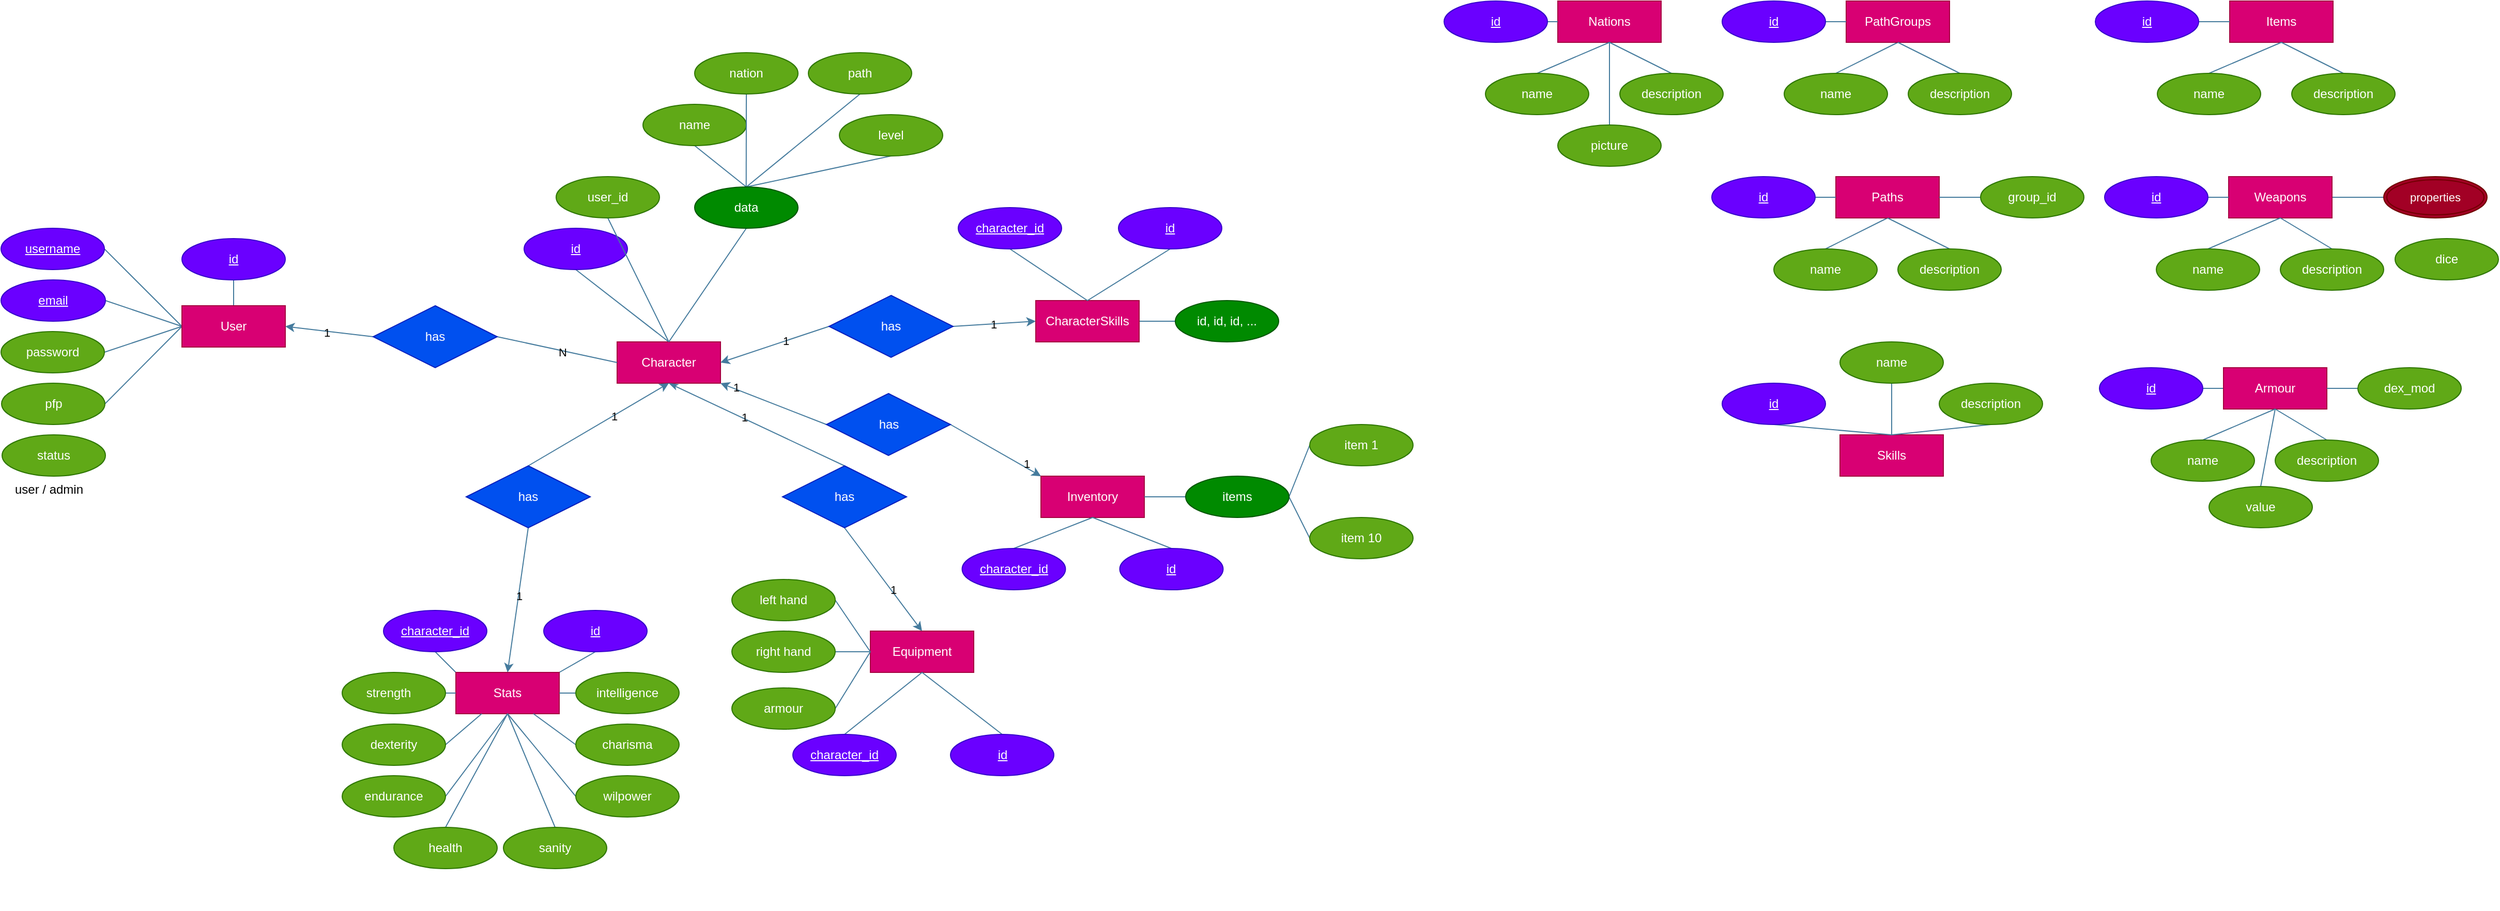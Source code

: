 <mxfile version="24.7.17">
  <diagram name="Page-1" id="e-pD4XbrYedEOlAOlbi6">
    <mxGraphModel dx="869" dy="518" grid="1" gridSize="10" guides="1" tooltips="1" connect="1" arrows="1" fold="1" page="1" pageScale="1" pageWidth="827" pageHeight="1169" math="0" shadow="0">
      <root>
        <mxCell id="0" />
        <mxCell id="1" parent="0" />
        <mxCell id="6tl0_UV2vyWzfa311lcC-17" style="rounded=0;orthogonalLoop=1;jettySize=auto;html=1;exitX=0;exitY=0.5;exitDx=0;exitDy=0;entryX=1;entryY=0.5;entryDx=0;entryDy=0;endArrow=none;endFill=0;labelBackgroundColor=none;strokeColor=#457B9D;fontColor=default;" parent="1" source="6tl0_UV2vyWzfa311lcC-1" target="6tl0_UV2vyWzfa311lcC-2" edge="1">
          <mxGeometry relative="1" as="geometry" />
        </mxCell>
        <mxCell id="6tl0_UV2vyWzfa311lcC-18" style="rounded=0;orthogonalLoop=1;jettySize=auto;html=1;exitX=0;exitY=0.5;exitDx=0;exitDy=0;entryX=1;entryY=0.5;entryDx=0;entryDy=0;endArrow=none;endFill=0;labelBackgroundColor=none;strokeColor=#457B9D;fontColor=default;" parent="1" source="6tl0_UV2vyWzfa311lcC-1" target="6tl0_UV2vyWzfa311lcC-3" edge="1">
          <mxGeometry relative="1" as="geometry" />
        </mxCell>
        <mxCell id="6tl0_UV2vyWzfa311lcC-19" style="rounded=0;orthogonalLoop=1;jettySize=auto;html=1;exitX=0;exitY=0.5;exitDx=0;exitDy=0;entryX=1;entryY=0.5;entryDx=0;entryDy=0;endArrow=none;endFill=0;labelBackgroundColor=none;strokeColor=#457B9D;fontColor=default;" parent="1" source="6tl0_UV2vyWzfa311lcC-1" target="6tl0_UV2vyWzfa311lcC-4" edge="1">
          <mxGeometry relative="1" as="geometry" />
        </mxCell>
        <mxCell id="6tl0_UV2vyWzfa311lcC-20" style="rounded=0;orthogonalLoop=1;jettySize=auto;html=1;exitX=0;exitY=0.5;exitDx=0;exitDy=0;entryX=1;entryY=0.5;entryDx=0;entryDy=0;endArrow=none;endFill=0;labelBackgroundColor=none;strokeColor=#457B9D;fontColor=default;" parent="1" source="6tl0_UV2vyWzfa311lcC-1" target="6tl0_UV2vyWzfa311lcC-8" edge="1">
          <mxGeometry relative="1" as="geometry" />
        </mxCell>
        <mxCell id="6tl0_UV2vyWzfa311lcC-52" style="edgeStyle=orthogonalEdgeStyle;rounded=0;orthogonalLoop=1;jettySize=auto;html=1;exitX=0.5;exitY=0;exitDx=0;exitDy=0;entryX=0.5;entryY=1;entryDx=0;entryDy=0;endArrow=none;endFill=0;labelBackgroundColor=none;strokeColor=#457B9D;fontColor=default;" parent="1" source="6tl0_UV2vyWzfa311lcC-1" target="6tl0_UV2vyWzfa311lcC-50" edge="1">
          <mxGeometry relative="1" as="geometry" />
        </mxCell>
        <mxCell id="6tl0_UV2vyWzfa311lcC-1" value="User" style="whiteSpace=wrap;html=1;align=center;rounded=0;labelBackgroundColor=none;fillColor=#d80073;strokeColor=#A50040;fontColor=#ffffff;" parent="1" vertex="1">
          <mxGeometry x="229" y="295" width="100" height="40" as="geometry" />
        </mxCell>
        <mxCell id="6tl0_UV2vyWzfa311lcC-2" value="username" style="ellipse;whiteSpace=wrap;html=1;align=center;fontStyle=4;rounded=0;labelBackgroundColor=none;fillColor=#6a00ff;strokeColor=#3700CC;fontColor=#ffffff;" parent="1" vertex="1">
          <mxGeometry x="54" y="220" width="100" height="40" as="geometry" />
        </mxCell>
        <mxCell id="6tl0_UV2vyWzfa311lcC-3" value="email" style="ellipse;whiteSpace=wrap;html=1;align=center;fontStyle=4;rounded=0;labelBackgroundColor=none;fillColor=#6a00ff;strokeColor=#3700CC;fontColor=#ffffff;" parent="1" vertex="1">
          <mxGeometry x="54" y="270" width="101" height="40" as="geometry" />
        </mxCell>
        <mxCell id="6tl0_UV2vyWzfa311lcC-4" value="password" style="ellipse;whiteSpace=wrap;html=1;align=center;rounded=0;labelBackgroundColor=none;fillColor=#60a917;strokeColor=#2D7600;fontColor=#ffffff;" parent="1" vertex="1">
          <mxGeometry x="54" y="320" width="100" height="40" as="geometry" />
        </mxCell>
        <mxCell id="6tl0_UV2vyWzfa311lcC-8" value="pfp" style="ellipse;whiteSpace=wrap;html=1;align=center;rounded=0;labelBackgroundColor=none;fillColor=#60a917;strokeColor=#2D7600;fontColor=#ffffff;" parent="1" vertex="1">
          <mxGeometry x="54.5" y="370" width="100" height="40" as="geometry" />
        </mxCell>
        <mxCell id="6tl0_UV2vyWzfa311lcC-14" style="rounded=0;orthogonalLoop=1;jettySize=auto;html=1;exitX=0;exitY=0.5;exitDx=0;exitDy=0;entryX=1;entryY=0.5;entryDx=0;entryDy=0;labelBackgroundColor=none;strokeColor=#457B9D;fontColor=default;" parent="1" source="peprseL-71aU9R8MaZxs-58" target="6tl0_UV2vyWzfa311lcC-1" edge="1">
          <mxGeometry relative="1" as="geometry">
            <mxPoint x="374" y="315" as="sourcePoint" />
          </mxGeometry>
        </mxCell>
        <mxCell id="peprseL-71aU9R8MaZxs-129" value="1" style="edgeLabel;html=1;align=center;verticalAlign=middle;resizable=0;points=[];strokeColor=#457B9D;fontFamily=Helvetica;fontSize=11;fontColor=default;labelBackgroundColor=none;fillColor=#A8DADC;" parent="6tl0_UV2vyWzfa311lcC-14" vertex="1" connectable="0">
          <mxGeometry x="0.057" y="1" relative="1" as="geometry">
            <mxPoint as="offset" />
          </mxGeometry>
        </mxCell>
        <mxCell id="peprseL-71aU9R8MaZxs-2" style="rounded=0;orthogonalLoop=1;jettySize=auto;html=1;exitX=0.5;exitY=0;exitDx=0;exitDy=0;entryX=0.5;entryY=1;entryDx=0;entryDy=0;endArrow=none;endFill=0;labelBackgroundColor=none;strokeColor=#457B9D;fontColor=default;" parent="1" source="6tl0_UV2vyWzfa311lcC-11" target="peprseL-71aU9R8MaZxs-1" edge="1">
          <mxGeometry relative="1" as="geometry" />
        </mxCell>
        <mxCell id="peprseL-71aU9R8MaZxs-12" style="rounded=0;orthogonalLoop=1;jettySize=auto;html=1;entryX=0.5;entryY=0;entryDx=0;entryDy=0;endArrow=classic;endFill=1;exitX=0.5;exitY=1;exitDx=0;exitDy=0;labelBackgroundColor=none;strokeColor=#457B9D;fontColor=default;" parent="1" source="peprseL-71aU9R8MaZxs-59" target="peprseL-71aU9R8MaZxs-11" edge="1">
          <mxGeometry relative="1" as="geometry">
            <mxPoint x="506" y="486" as="sourcePoint" />
          </mxGeometry>
        </mxCell>
        <mxCell id="peprseL-71aU9R8MaZxs-132" value="1" style="edgeLabel;html=1;align=center;verticalAlign=middle;resizable=0;points=[];strokeColor=#457B9D;fontFamily=Helvetica;fontSize=11;fontColor=default;labelBackgroundColor=none;fillColor=#A8DADC;" parent="peprseL-71aU9R8MaZxs-12" vertex="1" connectable="0">
          <mxGeometry x="-0.06" relative="1" as="geometry">
            <mxPoint as="offset" />
          </mxGeometry>
        </mxCell>
        <mxCell id="peprseL-71aU9R8MaZxs-117" style="edgeStyle=none;rounded=0;orthogonalLoop=1;jettySize=auto;html=1;exitX=1;exitY=0.5;exitDx=0;exitDy=0;entryX=0;entryY=0.5;entryDx=0;entryDy=0;strokeColor=#457B9D;align=center;verticalAlign=middle;fontFamily=Helvetica;fontSize=11;fontColor=default;labelBackgroundColor=none;endArrow=classic;endFill=1;" parent="1" source="peprseL-71aU9R8MaZxs-116" target="peprseL-71aU9R8MaZxs-115" edge="1">
          <mxGeometry relative="1" as="geometry" />
        </mxCell>
        <mxCell id="peprseL-71aU9R8MaZxs-135" value="1" style="edgeLabel;html=1;align=center;verticalAlign=middle;resizable=0;points=[];strokeColor=#457B9D;fontFamily=Helvetica;fontSize=11;fontColor=default;labelBackgroundColor=none;fillColor=#A8DADC;" parent="peprseL-71aU9R8MaZxs-117" vertex="1" connectable="0">
          <mxGeometry x="-0.023" relative="1" as="geometry">
            <mxPoint as="offset" />
          </mxGeometry>
        </mxCell>
        <mxCell id="GAKkH_xGqtzqrPNIRhfc-14" style="edgeStyle=none;shape=connector;rounded=0;orthogonalLoop=1;jettySize=auto;html=1;exitX=1;exitY=0.5;exitDx=0;exitDy=0;entryX=0;entryY=0;entryDx=0;entryDy=0;strokeColor=#457B9D;align=center;verticalAlign=middle;fontFamily=Helvetica;fontSize=11;fontColor=default;labelBackgroundColor=none;endArrow=classic;endFill=1;startArrow=none;startFill=0;" edge="1" parent="1" source="GAKkH_xGqtzqrPNIRhfc-15" target="GAKkH_xGqtzqrPNIRhfc-7">
          <mxGeometry relative="1" as="geometry" />
        </mxCell>
        <mxCell id="GAKkH_xGqtzqrPNIRhfc-17" value="1" style="edgeLabel;html=1;align=center;verticalAlign=middle;resizable=0;points=[];fontFamily=Helvetica;fontSize=11;fontColor=default;labelBackgroundColor=none;" vertex="1" connectable="0" parent="GAKkH_xGqtzqrPNIRhfc-14">
          <mxGeometry x="0.638" y="4" relative="1" as="geometry">
            <mxPoint as="offset" />
          </mxGeometry>
        </mxCell>
        <mxCell id="6tl0_UV2vyWzfa311lcC-11" value="Character" style="whiteSpace=wrap;html=1;align=center;rounded=0;labelBackgroundColor=none;fillColor=#d80073;strokeColor=#A50040;fontColor=#ffffff;" parent="1" vertex="1">
          <mxGeometry x="650" y="330" width="100" height="40" as="geometry" />
        </mxCell>
        <mxCell id="6tl0_UV2vyWzfa311lcC-15" value="" style="rounded=0;orthogonalLoop=1;jettySize=auto;html=1;exitX=0;exitY=0.5;exitDx=0;exitDy=0;entryX=1;entryY=0.5;entryDx=0;entryDy=0;endArrow=none;endFill=0;labelBackgroundColor=none;strokeColor=#457B9D;fontColor=default;" parent="1" source="6tl0_UV2vyWzfa311lcC-11" target="peprseL-71aU9R8MaZxs-58" edge="1">
          <mxGeometry relative="1" as="geometry">
            <mxPoint x="634" y="315" as="sourcePoint" />
            <mxPoint x="494" y="315" as="targetPoint" />
          </mxGeometry>
        </mxCell>
        <mxCell id="peprseL-71aU9R8MaZxs-130" value="N" style="edgeLabel;html=1;align=center;verticalAlign=middle;resizable=0;points=[];strokeColor=#457B9D;fontFamily=Helvetica;fontSize=11;fontColor=default;labelBackgroundColor=none;fillColor=#A8DADC;" parent="6tl0_UV2vyWzfa311lcC-15" vertex="1" connectable="0">
          <mxGeometry x="-0.085" y="1" relative="1" as="geometry">
            <mxPoint as="offset" />
          </mxGeometry>
        </mxCell>
        <mxCell id="6tl0_UV2vyWzfa311lcC-50" value="id" style="ellipse;whiteSpace=wrap;html=1;align=center;rounded=0;labelBackgroundColor=none;fillColor=#6a00ff;strokeColor=#3700CC;fontColor=#ffffff;fontStyle=4" parent="1" vertex="1">
          <mxGeometry x="229" y="230" width="100" height="40" as="geometry" />
        </mxCell>
        <mxCell id="peprseL-71aU9R8MaZxs-1" value="id" style="ellipse;whiteSpace=wrap;html=1;align=center;fontStyle=4;rounded=0;labelBackgroundColor=none;fillColor=#6a00ff;strokeColor=#3700CC;fontColor=#ffffff;" parent="1" vertex="1">
          <mxGeometry x="560" y="220" width="100" height="40" as="geometry" />
        </mxCell>
        <mxCell id="peprseL-71aU9R8MaZxs-88" style="edgeStyle=none;rounded=0;orthogonalLoop=1;jettySize=auto;html=1;exitX=0.5;exitY=1;exitDx=0;exitDy=0;entryX=0.5;entryY=0;entryDx=0;entryDy=0;endArrow=none;endFill=0;labelBackgroundColor=none;strokeColor=#457B9D;fontColor=default;" parent="1" source="peprseL-71aU9R8MaZxs-3" target="peprseL-71aU9R8MaZxs-87" edge="1">
          <mxGeometry relative="1" as="geometry" />
        </mxCell>
        <mxCell id="peprseL-71aU9R8MaZxs-3" value="name" style="ellipse;whiteSpace=wrap;html=1;align=center;rounded=0;labelBackgroundColor=none;fillColor=#60a917;strokeColor=#2D7600;fontColor=#ffffff;" parent="1" vertex="1">
          <mxGeometry x="675" y="100" width="100" height="40" as="geometry" />
        </mxCell>
        <mxCell id="peprseL-71aU9R8MaZxs-89" style="edgeStyle=none;rounded=0;orthogonalLoop=1;jettySize=auto;html=1;exitX=0.5;exitY=1;exitDx=0;exitDy=0;endArrow=none;endFill=0;labelBackgroundColor=none;strokeColor=#457B9D;fontColor=default;" parent="1" source="peprseL-71aU9R8MaZxs-4" edge="1">
          <mxGeometry relative="1" as="geometry">
            <mxPoint x="774.857" y="180" as="targetPoint" />
          </mxGeometry>
        </mxCell>
        <mxCell id="peprseL-71aU9R8MaZxs-4" value="nation" style="ellipse;whiteSpace=wrap;html=1;align=center;rounded=0;labelBackgroundColor=none;fillColor=#60a917;strokeColor=#2D7600;fontColor=#ffffff;" parent="1" vertex="1">
          <mxGeometry x="725" y="50" width="100" height="40" as="geometry" />
        </mxCell>
        <mxCell id="peprseL-71aU9R8MaZxs-91" style="edgeStyle=none;rounded=0;orthogonalLoop=1;jettySize=auto;html=1;exitX=0.5;exitY=1;exitDx=0;exitDy=0;entryX=0.5;entryY=0;entryDx=0;entryDy=0;endArrow=none;endFill=0;labelBackgroundColor=none;strokeColor=#457B9D;fontColor=default;" parent="1" source="peprseL-71aU9R8MaZxs-5" target="peprseL-71aU9R8MaZxs-87" edge="1">
          <mxGeometry relative="1" as="geometry" />
        </mxCell>
        <mxCell id="peprseL-71aU9R8MaZxs-5" value="level" style="ellipse;whiteSpace=wrap;html=1;align=center;rounded=0;labelBackgroundColor=none;fillColor=#60a917;strokeColor=#2D7600;fontColor=#ffffff;" parent="1" vertex="1">
          <mxGeometry x="865" y="110" width="100" height="40" as="geometry" />
        </mxCell>
        <mxCell id="peprseL-71aU9R8MaZxs-90" style="edgeStyle=none;rounded=0;orthogonalLoop=1;jettySize=auto;html=1;exitX=0.5;exitY=1;exitDx=0;exitDy=0;entryX=0.5;entryY=0;entryDx=0;entryDy=0;endArrow=none;endFill=0;labelBackgroundColor=none;strokeColor=#457B9D;fontColor=default;" parent="1" source="peprseL-71aU9R8MaZxs-6" target="peprseL-71aU9R8MaZxs-87" edge="1">
          <mxGeometry relative="1" as="geometry" />
        </mxCell>
        <mxCell id="peprseL-71aU9R8MaZxs-6" value="path" style="ellipse;whiteSpace=wrap;html=1;align=center;rounded=0;labelBackgroundColor=none;fillColor=#60a917;strokeColor=#2D7600;fontColor=#ffffff;" parent="1" vertex="1">
          <mxGeometry x="835" y="50" width="100" height="40" as="geometry" />
        </mxCell>
        <mxCell id="peprseL-71aU9R8MaZxs-62" style="rounded=0;orthogonalLoop=1;jettySize=auto;html=1;exitX=1;exitY=0;exitDx=0;exitDy=0;entryX=0.5;entryY=1;entryDx=0;entryDy=0;endArrow=none;endFill=0;labelBackgroundColor=none;strokeColor=#457B9D;fontColor=default;" parent="1" source="peprseL-71aU9R8MaZxs-11" target="peprseL-71aU9R8MaZxs-61" edge="1">
          <mxGeometry relative="1" as="geometry" />
        </mxCell>
        <mxCell id="peprseL-71aU9R8MaZxs-64" style="rounded=0;orthogonalLoop=1;jettySize=auto;html=1;exitX=0;exitY=0;exitDx=0;exitDy=0;entryX=0.5;entryY=1;entryDx=0;entryDy=0;endArrow=none;endFill=0;labelBackgroundColor=none;strokeColor=#457B9D;fontColor=default;" parent="1" source="peprseL-71aU9R8MaZxs-11" target="peprseL-71aU9R8MaZxs-63" edge="1">
          <mxGeometry relative="1" as="geometry" />
        </mxCell>
        <mxCell id="peprseL-71aU9R8MaZxs-11" value="Stats" style="whiteSpace=wrap;html=1;align=center;rounded=0;labelBackgroundColor=none;fillColor=#d80073;strokeColor=#A50040;fontColor=#ffffff;" parent="1" vertex="1">
          <mxGeometry x="494" y="650" width="100" height="40" as="geometry" />
        </mxCell>
        <mxCell id="peprseL-71aU9R8MaZxs-14" value="" style="rounded=0;orthogonalLoop=1;jettySize=auto;html=1;exitX=0.5;exitY=1;exitDx=0;exitDy=0;endArrow=none;endFill=0;startArrow=classic;startFill=1;entryX=0.5;entryY=0;entryDx=0;entryDy=0;labelBackgroundColor=none;strokeColor=#457B9D;fontColor=default;" parent="1" source="6tl0_UV2vyWzfa311lcC-11" target="peprseL-71aU9R8MaZxs-59" edge="1">
          <mxGeometry relative="1" as="geometry">
            <mxPoint x="534" y="335" as="sourcePoint" />
            <mxPoint x="390" y="360" as="targetPoint" />
          </mxGeometry>
        </mxCell>
        <mxCell id="peprseL-71aU9R8MaZxs-131" value="1" style="edgeLabel;html=1;align=center;verticalAlign=middle;resizable=0;points=[];strokeColor=#457B9D;fontFamily=Helvetica;fontSize=11;fontColor=default;labelBackgroundColor=none;fillColor=#A8DADC;" parent="peprseL-71aU9R8MaZxs-14" vertex="1" connectable="0">
          <mxGeometry x="-0.213" relative="1" as="geometry">
            <mxPoint as="offset" />
          </mxGeometry>
        </mxCell>
        <mxCell id="peprseL-71aU9R8MaZxs-17" style="rounded=0;orthogonalLoop=1;jettySize=auto;html=1;exitX=0.5;exitY=1;exitDx=0;exitDy=0;entryX=0.5;entryY=0;entryDx=0;entryDy=0;endArrow=none;endFill=0;labelBackgroundColor=none;strokeColor=#457B9D;fontColor=default;" parent="1" source="peprseL-71aU9R8MaZxs-16" target="6tl0_UV2vyWzfa311lcC-11" edge="1">
          <mxGeometry relative="1" as="geometry" />
        </mxCell>
        <mxCell id="peprseL-71aU9R8MaZxs-16" value="user_id" style="ellipse;whiteSpace=wrap;html=1;align=center;rounded=0;labelBackgroundColor=none;fillColor=#60a917;strokeColor=#2D7600;fontColor=#ffffff;" parent="1" vertex="1">
          <mxGeometry x="591" y="170" width="100" height="40" as="geometry" />
        </mxCell>
        <mxCell id="peprseL-71aU9R8MaZxs-32" style="rounded=0;orthogonalLoop=1;jettySize=auto;html=1;exitX=1;exitY=0.5;exitDx=0;exitDy=0;entryX=0;entryY=0.5;entryDx=0;entryDy=0;endArrow=none;endFill=0;labelBackgroundColor=none;strokeColor=#457B9D;fontColor=default;" parent="1" source="peprseL-71aU9R8MaZxs-20" target="peprseL-71aU9R8MaZxs-11" edge="1">
          <mxGeometry relative="1" as="geometry" />
        </mxCell>
        <mxCell id="peprseL-71aU9R8MaZxs-20" value="strength&lt;span style=&quot;white-space: pre;&quot;&gt;&#x9;&lt;/span&gt;" style="ellipse;whiteSpace=wrap;html=1;align=center;rounded=0;labelBackgroundColor=none;fillColor=#60a917;strokeColor=#2D7600;fontColor=#ffffff;" parent="1" vertex="1">
          <mxGeometry x="384" y="650" width="100" height="40" as="geometry" />
        </mxCell>
        <mxCell id="peprseL-71aU9R8MaZxs-31" style="rounded=0;orthogonalLoop=1;jettySize=auto;html=1;exitX=1;exitY=0.5;exitDx=0;exitDy=0;entryX=0.25;entryY=1;entryDx=0;entryDy=0;endArrow=none;endFill=0;labelBackgroundColor=none;strokeColor=#457B9D;fontColor=default;" parent="1" source="peprseL-71aU9R8MaZxs-21" target="peprseL-71aU9R8MaZxs-11" edge="1">
          <mxGeometry relative="1" as="geometry" />
        </mxCell>
        <mxCell id="peprseL-71aU9R8MaZxs-21" value="dexterity" style="ellipse;whiteSpace=wrap;html=1;align=center;rounded=0;labelBackgroundColor=none;fillColor=#60a917;strokeColor=#2D7600;fontColor=#ffffff;" parent="1" vertex="1">
          <mxGeometry x="384" y="700" width="100" height="40" as="geometry" />
        </mxCell>
        <mxCell id="peprseL-71aU9R8MaZxs-29" style="rounded=0;orthogonalLoop=1;jettySize=auto;html=1;exitX=1;exitY=0.5;exitDx=0;exitDy=0;entryX=0.5;entryY=1;entryDx=0;entryDy=0;endArrow=none;endFill=0;labelBackgroundColor=none;strokeColor=#457B9D;fontColor=default;" parent="1" source="peprseL-71aU9R8MaZxs-22" target="peprseL-71aU9R8MaZxs-11" edge="1">
          <mxGeometry relative="1" as="geometry" />
        </mxCell>
        <mxCell id="peprseL-71aU9R8MaZxs-22" value="endurance" style="ellipse;whiteSpace=wrap;html=1;align=center;rounded=0;labelBackgroundColor=none;fillColor=#60a917;strokeColor=#2D7600;fontColor=#ffffff;" parent="1" vertex="1">
          <mxGeometry x="384" y="750" width="100" height="40" as="geometry" />
        </mxCell>
        <mxCell id="peprseL-71aU9R8MaZxs-33" style="rounded=0;orthogonalLoop=1;jettySize=auto;html=1;exitX=0;exitY=0.5;exitDx=0;exitDy=0;entryX=1;entryY=0.5;entryDx=0;entryDy=0;endArrow=none;endFill=0;labelBackgroundColor=none;strokeColor=#457B9D;fontColor=default;" parent="1" source="peprseL-71aU9R8MaZxs-23" target="peprseL-71aU9R8MaZxs-11" edge="1">
          <mxGeometry relative="1" as="geometry" />
        </mxCell>
        <mxCell id="peprseL-71aU9R8MaZxs-23" value="intelligence" style="ellipse;whiteSpace=wrap;html=1;align=center;rounded=0;labelBackgroundColor=none;fillColor=#60a917;strokeColor=#2D7600;fontColor=#ffffff;" parent="1" vertex="1">
          <mxGeometry x="610" y="650" width="100" height="40" as="geometry" />
        </mxCell>
        <mxCell id="peprseL-71aU9R8MaZxs-30" style="rounded=0;orthogonalLoop=1;jettySize=auto;html=1;exitX=0;exitY=0.5;exitDx=0;exitDy=0;entryX=0.75;entryY=1;entryDx=0;entryDy=0;endArrow=none;endFill=0;labelBackgroundColor=none;strokeColor=#457B9D;fontColor=default;" parent="1" source="peprseL-71aU9R8MaZxs-24" target="peprseL-71aU9R8MaZxs-11" edge="1">
          <mxGeometry relative="1" as="geometry" />
        </mxCell>
        <mxCell id="peprseL-71aU9R8MaZxs-24" value="charisma" style="ellipse;whiteSpace=wrap;html=1;align=center;rounded=0;labelBackgroundColor=none;fillColor=#60a917;strokeColor=#2D7600;fontColor=#ffffff;" parent="1" vertex="1">
          <mxGeometry x="610" y="700" width="100" height="40" as="geometry" />
        </mxCell>
        <mxCell id="peprseL-71aU9R8MaZxs-28" style="rounded=0;orthogonalLoop=1;jettySize=auto;html=1;exitX=0;exitY=0.5;exitDx=0;exitDy=0;entryX=0.5;entryY=1;entryDx=0;entryDy=0;endArrow=none;endFill=0;labelBackgroundColor=none;strokeColor=#457B9D;fontColor=default;" parent="1" source="peprseL-71aU9R8MaZxs-25" target="peprseL-71aU9R8MaZxs-11" edge="1">
          <mxGeometry relative="1" as="geometry" />
        </mxCell>
        <mxCell id="peprseL-71aU9R8MaZxs-25" value="wilpower" style="ellipse;whiteSpace=wrap;html=1;align=center;rounded=0;labelBackgroundColor=none;fillColor=#60a917;strokeColor=#2D7600;fontColor=#ffffff;" parent="1" vertex="1">
          <mxGeometry x="610" y="750" width="100" height="40" as="geometry" />
        </mxCell>
        <mxCell id="peprseL-71aU9R8MaZxs-34" value="+modifier" style="text;html=1;align=center;verticalAlign=middle;resizable=0;points=[];autosize=1;strokeColor=none;fillColor=none;rounded=0;labelBackgroundColor=none;fontColor=#ffffff;" parent="1" vertex="1">
          <mxGeometry x="509" y="850" width="70" height="30" as="geometry" />
        </mxCell>
        <mxCell id="peprseL-71aU9R8MaZxs-52" value="Equipment" style="whiteSpace=wrap;html=1;align=center;rounded=0;labelBackgroundColor=none;fillColor=#d80073;strokeColor=#A50040;fontColor=#ffffff;" parent="1" vertex="1">
          <mxGeometry x="895" y="610" width="100" height="40" as="geometry" />
        </mxCell>
        <mxCell id="peprseL-71aU9R8MaZxs-69" style="rounded=0;orthogonalLoop=1;jettySize=auto;html=1;exitX=1;exitY=0.5;exitDx=0;exitDy=0;entryX=0;entryY=0.5;entryDx=0;entryDy=0;endArrow=none;endFill=0;labelBackgroundColor=none;strokeColor=#457B9D;fontColor=default;" parent="1" source="peprseL-71aU9R8MaZxs-54" target="peprseL-71aU9R8MaZxs-52" edge="1">
          <mxGeometry relative="1" as="geometry" />
        </mxCell>
        <mxCell id="peprseL-71aU9R8MaZxs-54" value="left hand" style="ellipse;whiteSpace=wrap;html=1;align=center;rounded=0;labelBackgroundColor=none;fillColor=#60a917;strokeColor=#2D7600;fontColor=#ffffff;" parent="1" vertex="1">
          <mxGeometry x="761" y="560" width="100" height="40" as="geometry" />
        </mxCell>
        <mxCell id="peprseL-71aU9R8MaZxs-71" style="rounded=0;orthogonalLoop=1;jettySize=auto;html=1;exitX=1;exitY=0.5;exitDx=0;exitDy=0;entryX=0;entryY=0.5;entryDx=0;entryDy=0;endArrow=none;endFill=0;labelBackgroundColor=none;strokeColor=#457B9D;fontColor=default;" parent="1" source="peprseL-71aU9R8MaZxs-55" target="peprseL-71aU9R8MaZxs-52" edge="1">
          <mxGeometry relative="1" as="geometry" />
        </mxCell>
        <mxCell id="peprseL-71aU9R8MaZxs-55" value="right hand" style="ellipse;whiteSpace=wrap;html=1;align=center;rounded=0;labelBackgroundColor=none;fillColor=#60a917;strokeColor=#2D7600;fontColor=#ffffff;" parent="1" vertex="1">
          <mxGeometry x="761" y="610" width="100" height="40" as="geometry" />
        </mxCell>
        <mxCell id="peprseL-71aU9R8MaZxs-72" style="rounded=0;orthogonalLoop=1;jettySize=auto;html=1;exitX=1;exitY=0.5;exitDx=0;exitDy=0;entryX=0;entryY=0.5;entryDx=0;entryDy=0;endArrow=none;endFill=0;labelBackgroundColor=none;strokeColor=#457B9D;fontColor=default;" parent="1" source="peprseL-71aU9R8MaZxs-56" target="peprseL-71aU9R8MaZxs-52" edge="1">
          <mxGeometry relative="1" as="geometry" />
        </mxCell>
        <mxCell id="peprseL-71aU9R8MaZxs-56" value="armour" style="ellipse;whiteSpace=wrap;html=1;align=center;rounded=0;labelBackgroundColor=none;fillColor=#60a917;strokeColor=#2D7600;fontColor=#ffffff;" parent="1" vertex="1">
          <mxGeometry x="761" y="665" width="100" height="40" as="geometry" />
        </mxCell>
        <mxCell id="peprseL-71aU9R8MaZxs-76" style="rounded=0;orthogonalLoop=1;jettySize=auto;html=1;exitX=0.5;exitY=0;exitDx=0;exitDy=0;entryX=0.5;entryY=1;entryDx=0;entryDy=0;endArrow=classicThin;endFill=1;labelBackgroundColor=none;strokeColor=#457B9D;fontColor=default;" parent="1" source="peprseL-71aU9R8MaZxs-57" target="6tl0_UV2vyWzfa311lcC-11" edge="1">
          <mxGeometry relative="1" as="geometry" />
        </mxCell>
        <mxCell id="peprseL-71aU9R8MaZxs-133" value="1" style="edgeLabel;html=1;align=center;verticalAlign=middle;resizable=0;points=[];strokeColor=#457B9D;fontFamily=Helvetica;fontSize=11;fontColor=default;labelBackgroundColor=none;fillColor=#A8DADC;" parent="peprseL-71aU9R8MaZxs-76" vertex="1" connectable="0">
          <mxGeometry x="0.152" y="-1" relative="1" as="geometry">
            <mxPoint as="offset" />
          </mxGeometry>
        </mxCell>
        <mxCell id="peprseL-71aU9R8MaZxs-77" style="rounded=0;orthogonalLoop=1;jettySize=auto;html=1;exitX=0.5;exitY=1;exitDx=0;exitDy=0;entryX=0.5;entryY=0;entryDx=0;entryDy=0;endArrow=classic;endFill=1;labelBackgroundColor=none;strokeColor=#457B9D;fontColor=default;" parent="1" source="peprseL-71aU9R8MaZxs-57" target="peprseL-71aU9R8MaZxs-52" edge="1">
          <mxGeometry relative="1" as="geometry" />
        </mxCell>
        <mxCell id="peprseL-71aU9R8MaZxs-134" value="1" style="edgeLabel;html=1;align=center;verticalAlign=middle;resizable=0;points=[];strokeColor=#457B9D;fontFamily=Helvetica;fontSize=11;fontColor=default;labelBackgroundColor=none;fillColor=#A8DADC;" parent="peprseL-71aU9R8MaZxs-77" vertex="1" connectable="0">
          <mxGeometry x="0.215" y="1" relative="1" as="geometry">
            <mxPoint as="offset" />
          </mxGeometry>
        </mxCell>
        <mxCell id="peprseL-71aU9R8MaZxs-57" value="has" style="shape=rhombus;perimeter=rhombusPerimeter;whiteSpace=wrap;html=1;align=center;rounded=0;labelBackgroundColor=none;fillColor=#0050ef;strokeColor=#001DBC;fontColor=#ffffff;" parent="1" vertex="1">
          <mxGeometry x="810" y="450" width="120" height="60" as="geometry" />
        </mxCell>
        <mxCell id="peprseL-71aU9R8MaZxs-58" value="has" style="shape=rhombus;perimeter=rhombusPerimeter;whiteSpace=wrap;html=1;align=center;rounded=0;labelBackgroundColor=none;fillColor=#0050ef;strokeColor=#001DBC;fontColor=#ffffff;" parent="1" vertex="1">
          <mxGeometry x="414" y="295" width="120" height="60" as="geometry" />
        </mxCell>
        <mxCell id="peprseL-71aU9R8MaZxs-59" value="has" style="shape=rhombus;perimeter=rhombusPerimeter;whiteSpace=wrap;html=1;align=center;rounded=0;labelBackgroundColor=none;fillColor=#0050ef;strokeColor=#001DBC;fontColor=#ffffff;" parent="1" vertex="1">
          <mxGeometry x="504" y="450" width="120" height="60" as="geometry" />
        </mxCell>
        <mxCell id="peprseL-71aU9R8MaZxs-61" value="id" style="ellipse;whiteSpace=wrap;html=1;align=center;fontStyle=4;rounded=0;labelBackgroundColor=none;fillColor=#6a00ff;strokeColor=#3700CC;fontColor=#ffffff;" parent="1" vertex="1">
          <mxGeometry x="579" y="590" width="100" height="40" as="geometry" />
        </mxCell>
        <mxCell id="peprseL-71aU9R8MaZxs-63" value="character_id" style="ellipse;whiteSpace=wrap;html=1;align=center;rounded=0;labelBackgroundColor=none;fillColor=#6a00ff;strokeColor=#3700CC;fontColor=#ffffff;fontStyle=4" parent="1" vertex="1">
          <mxGeometry x="424" y="590" width="100" height="40" as="geometry" />
        </mxCell>
        <mxCell id="peprseL-71aU9R8MaZxs-74" style="rounded=0;orthogonalLoop=1;jettySize=auto;html=1;exitX=0.5;exitY=0;exitDx=0;exitDy=0;entryX=0.5;entryY=1;entryDx=0;entryDy=0;endArrow=none;endFill=0;labelBackgroundColor=none;strokeColor=#457B9D;fontColor=default;" parent="1" source="peprseL-71aU9R8MaZxs-66" target="peprseL-71aU9R8MaZxs-52" edge="1">
          <mxGeometry relative="1" as="geometry">
            <mxPoint x="1035" y="700" as="targetPoint" />
          </mxGeometry>
        </mxCell>
        <mxCell id="peprseL-71aU9R8MaZxs-66" value="id" style="ellipse;whiteSpace=wrap;html=1;align=center;fontStyle=4;rounded=0;labelBackgroundColor=none;fillColor=#6a00ff;strokeColor=#3700CC;fontColor=#ffffff;" parent="1" vertex="1">
          <mxGeometry x="972.5" y="710" width="100" height="40" as="geometry" />
        </mxCell>
        <mxCell id="peprseL-71aU9R8MaZxs-73" style="rounded=0;orthogonalLoop=1;jettySize=auto;html=1;exitX=0.5;exitY=0;exitDx=0;exitDy=0;entryX=0.5;entryY=1;entryDx=0;entryDy=0;endArrow=none;endFill=0;labelBackgroundColor=none;strokeColor=#457B9D;fontColor=default;" parent="1" source="peprseL-71aU9R8MaZxs-67" target="peprseL-71aU9R8MaZxs-52" edge="1">
          <mxGeometry relative="1" as="geometry" />
        </mxCell>
        <mxCell id="peprseL-71aU9R8MaZxs-67" value="character_id" style="ellipse;whiteSpace=wrap;html=1;align=center;rounded=0;labelBackgroundColor=none;fillColor=#6a00ff;strokeColor=#3700CC;fontColor=#ffffff;fontStyle=4" parent="1" vertex="1">
          <mxGeometry x="820" y="710" width="100" height="40" as="geometry" />
        </mxCell>
        <mxCell id="peprseL-71aU9R8MaZxs-113" style="edgeStyle=none;rounded=0;orthogonalLoop=1;jettySize=auto;html=1;exitX=0.5;exitY=1;exitDx=0;exitDy=0;entryX=0.5;entryY=0;entryDx=0;entryDy=0;strokeColor=#457B9D;endArrow=none;endFill=0;labelBackgroundColor=none;fontColor=default;" parent="1" source="peprseL-71aU9R8MaZxs-87" target="6tl0_UV2vyWzfa311lcC-11" edge="1">
          <mxGeometry relative="1" as="geometry" />
        </mxCell>
        <mxCell id="peprseL-71aU9R8MaZxs-87" value="data" style="ellipse;whiteSpace=wrap;html=1;align=center;rounded=0;labelBackgroundColor=none;fillColor=#008a00;strokeColor=#005700;fontColor=#ffffff;" parent="1" vertex="1">
          <mxGeometry x="725" y="180" width="100" height="40" as="geometry" />
        </mxCell>
        <mxCell id="GAKkH_xGqtzqrPNIRhfc-87" style="edgeStyle=none;shape=connector;rounded=0;orthogonalLoop=1;jettySize=auto;html=1;exitX=1;exitY=0.5;exitDx=0;exitDy=0;entryX=0;entryY=0.5;entryDx=0;entryDy=0;strokeColor=#457B9D;align=center;verticalAlign=middle;fontFamily=Helvetica;fontSize=11;fontColor=default;labelBackgroundColor=none;endArrow=none;endFill=0;" edge="1" parent="1" source="peprseL-71aU9R8MaZxs-115" target="GAKkH_xGqtzqrPNIRhfc-101">
          <mxGeometry relative="1" as="geometry">
            <mxPoint x="1181" y="310" as="targetPoint" />
          </mxGeometry>
        </mxCell>
        <mxCell id="peprseL-71aU9R8MaZxs-115" value="CharacterSkills" style="whiteSpace=wrap;html=1;align=center;rounded=0;labelBackgroundColor=none;fillColor=#d80073;strokeColor=#A50040;fontColor=#ffffff;" parent="1" vertex="1">
          <mxGeometry x="1055" y="290" width="100" height="40" as="geometry" />
        </mxCell>
        <mxCell id="peprseL-71aU9R8MaZxs-118" value="" style="edgeStyle=none;rounded=0;orthogonalLoop=1;jettySize=auto;html=1;exitX=1;exitY=0.5;exitDx=0;exitDy=0;entryX=0;entryY=0.5;entryDx=0;entryDy=0;strokeColor=#457B9D;align=center;verticalAlign=middle;fontFamily=Helvetica;fontSize=11;fontColor=default;labelBackgroundColor=none;endArrow=none;endFill=0;startArrow=classic;startFill=1;" parent="1" source="6tl0_UV2vyWzfa311lcC-11" target="peprseL-71aU9R8MaZxs-116" edge="1">
          <mxGeometry relative="1" as="geometry">
            <mxPoint x="690" y="310" as="sourcePoint" />
            <mxPoint x="890" y="310" as="targetPoint" />
          </mxGeometry>
        </mxCell>
        <mxCell id="peprseL-71aU9R8MaZxs-136" value="1" style="edgeLabel;html=1;align=center;verticalAlign=middle;resizable=0;points=[];strokeColor=#457B9D;fontFamily=Helvetica;fontSize=11;fontColor=default;labelBackgroundColor=none;fillColor=#A8DADC;" parent="peprseL-71aU9R8MaZxs-118" vertex="1" connectable="0">
          <mxGeometry x="0.195" relative="1" as="geometry">
            <mxPoint as="offset" />
          </mxGeometry>
        </mxCell>
        <mxCell id="peprseL-71aU9R8MaZxs-116" value="has" style="shape=rhombus;perimeter=rhombusPerimeter;whiteSpace=wrap;html=1;align=center;rounded=0;labelBackgroundColor=none;fillColor=#0050ef;strokeColor=#001DBC;fontColor=#ffffff;" parent="1" vertex="1">
          <mxGeometry x="855" y="285" width="120" height="60" as="geometry" />
        </mxCell>
        <mxCell id="peprseL-71aU9R8MaZxs-125" style="edgeStyle=none;shape=connector;rounded=0;orthogonalLoop=1;jettySize=auto;html=1;exitX=0.5;exitY=1;exitDx=0;exitDy=0;entryX=0.5;entryY=0;entryDx=0;entryDy=0;strokeColor=#457B9D;align=center;verticalAlign=middle;fontFamily=Helvetica;fontSize=11;fontColor=default;labelBackgroundColor=none;endArrow=none;endFill=0;" parent="1" source="peprseL-71aU9R8MaZxs-123" target="peprseL-71aU9R8MaZxs-115" edge="1">
          <mxGeometry relative="1" as="geometry" />
        </mxCell>
        <mxCell id="peprseL-71aU9R8MaZxs-123" value="id" style="ellipse;whiteSpace=wrap;html=1;align=center;fontStyle=4;rounded=0;labelBackgroundColor=none;fillColor=#6a00ff;strokeColor=#3700CC;fontColor=#ffffff;" parent="1" vertex="1">
          <mxGeometry x="1135" y="200" width="100" height="40" as="geometry" />
        </mxCell>
        <mxCell id="peprseL-71aU9R8MaZxs-126" style="edgeStyle=none;shape=connector;rounded=0;orthogonalLoop=1;jettySize=auto;html=1;exitX=0.5;exitY=1;exitDx=0;exitDy=0;entryX=0.5;entryY=0;entryDx=0;entryDy=0;strokeColor=#457B9D;align=center;verticalAlign=middle;fontFamily=Helvetica;fontSize=11;fontColor=default;labelBackgroundColor=none;endArrow=none;endFill=0;" parent="1" source="peprseL-71aU9R8MaZxs-124" target="peprseL-71aU9R8MaZxs-115" edge="1">
          <mxGeometry relative="1" as="geometry" />
        </mxCell>
        <mxCell id="peprseL-71aU9R8MaZxs-124" value="character_id" style="ellipse;whiteSpace=wrap;html=1;align=center;rounded=0;labelBackgroundColor=none;fillColor=#6a00ff;strokeColor=#3700CC;fontColor=#ffffff;fontStyle=4" parent="1" vertex="1">
          <mxGeometry x="980" y="200" width="100" height="40" as="geometry" />
        </mxCell>
        <mxCell id="GAKkH_xGqtzqrPNIRhfc-1" value="status" style="ellipse;whiteSpace=wrap;html=1;align=center;rounded=0;labelBackgroundColor=none;fillColor=#60a917;strokeColor=#2D7600;fontColor=#ffffff;" vertex="1" parent="1">
          <mxGeometry x="55" y="420" width="100" height="40" as="geometry" />
        </mxCell>
        <mxCell id="GAKkH_xGqtzqrPNIRhfc-2" value="user / admin" style="text;html=1;align=center;verticalAlign=middle;resizable=0;points=[];autosize=1;strokeColor=none;fillColor=none;" vertex="1" parent="1">
          <mxGeometry x="55" y="458" width="90" height="30" as="geometry" />
        </mxCell>
        <mxCell id="GAKkH_xGqtzqrPNIRhfc-7" value="Inventory" style="whiteSpace=wrap;html=1;align=center;rounded=0;labelBackgroundColor=none;fillColor=#d80073;strokeColor=#A50040;fontColor=#ffffff;" vertex="1" parent="1">
          <mxGeometry x="1060" y="460" width="100" height="40" as="geometry" />
        </mxCell>
        <mxCell id="GAKkH_xGqtzqrPNIRhfc-11" style="edgeStyle=none;shape=connector;rounded=0;orthogonalLoop=1;jettySize=auto;html=1;exitX=0.5;exitY=0;exitDx=0;exitDy=0;entryX=0.5;entryY=1;entryDx=0;entryDy=0;strokeColor=#457B9D;align=center;verticalAlign=middle;fontFamily=Helvetica;fontSize=11;fontColor=default;labelBackgroundColor=none;endArrow=none;endFill=0;" edge="1" parent="1" source="GAKkH_xGqtzqrPNIRhfc-8" target="GAKkH_xGqtzqrPNIRhfc-7">
          <mxGeometry relative="1" as="geometry" />
        </mxCell>
        <mxCell id="GAKkH_xGqtzqrPNIRhfc-8" value="id" style="ellipse;whiteSpace=wrap;html=1;align=center;fontStyle=4;rounded=0;labelBackgroundColor=none;fillColor=#6a00ff;strokeColor=#3700CC;fontColor=#ffffff;" vertex="1" parent="1">
          <mxGeometry x="1136.25" y="530" width="100" height="40" as="geometry" />
        </mxCell>
        <mxCell id="GAKkH_xGqtzqrPNIRhfc-12" style="edgeStyle=none;shape=connector;rounded=0;orthogonalLoop=1;jettySize=auto;html=1;exitX=0.5;exitY=0;exitDx=0;exitDy=0;entryX=0.5;entryY=1;entryDx=0;entryDy=0;strokeColor=#457B9D;align=center;verticalAlign=middle;fontFamily=Helvetica;fontSize=11;fontColor=default;labelBackgroundColor=none;endArrow=none;endFill=0;" edge="1" parent="1" source="GAKkH_xGqtzqrPNIRhfc-9" target="GAKkH_xGqtzqrPNIRhfc-7">
          <mxGeometry relative="1" as="geometry" />
        </mxCell>
        <mxCell id="GAKkH_xGqtzqrPNIRhfc-9" value="character_id" style="ellipse;whiteSpace=wrap;html=1;align=center;rounded=0;labelBackgroundColor=none;fillColor=#6a00ff;strokeColor=#3700CC;fontColor=#ffffff;fontStyle=4" vertex="1" parent="1">
          <mxGeometry x="983.75" y="530" width="100" height="40" as="geometry" />
        </mxCell>
        <mxCell id="GAKkH_xGqtzqrPNIRhfc-13" style="edgeStyle=none;shape=connector;rounded=0;orthogonalLoop=1;jettySize=auto;html=1;exitX=0;exitY=0.5;exitDx=0;exitDy=0;entryX=1;entryY=0.5;entryDx=0;entryDy=0;strokeColor=#457B9D;align=center;verticalAlign=middle;fontFamily=Helvetica;fontSize=11;fontColor=default;labelBackgroundColor=none;endArrow=none;endFill=0;" edge="1" parent="1" source="GAKkH_xGqtzqrPNIRhfc-21" target="GAKkH_xGqtzqrPNIRhfc-7">
          <mxGeometry relative="1" as="geometry">
            <mxPoint x="1191" y="480" as="sourcePoint" />
          </mxGeometry>
        </mxCell>
        <mxCell id="GAKkH_xGqtzqrPNIRhfc-18" value="" style="edgeStyle=none;shape=connector;rounded=0;orthogonalLoop=1;jettySize=auto;html=1;exitX=1;exitY=1;exitDx=0;exitDy=0;entryX=0;entryY=0.5;entryDx=0;entryDy=0;strokeColor=#457B9D;align=center;verticalAlign=middle;fontFamily=Helvetica;fontSize=11;fontColor=default;labelBackgroundColor=none;endArrow=none;endFill=0;startArrow=classic;startFill=1;" edge="1" parent="1" source="6tl0_UV2vyWzfa311lcC-11" target="GAKkH_xGqtzqrPNIRhfc-15">
          <mxGeometry relative="1" as="geometry">
            <mxPoint x="750" y="370" as="sourcePoint" />
            <mxPoint x="1060" y="460" as="targetPoint" />
          </mxGeometry>
        </mxCell>
        <mxCell id="GAKkH_xGqtzqrPNIRhfc-19" value="1" style="edgeLabel;html=1;align=center;verticalAlign=middle;resizable=0;points=[];fontFamily=Helvetica;fontSize=11;fontColor=default;labelBackgroundColor=none;" vertex="1" connectable="0" parent="GAKkH_xGqtzqrPNIRhfc-18">
          <mxGeometry x="-0.727" y="2" relative="1" as="geometry">
            <mxPoint as="offset" />
          </mxGeometry>
        </mxCell>
        <mxCell id="GAKkH_xGqtzqrPNIRhfc-15" value="has" style="shape=rhombus;perimeter=rhombusPerimeter;whiteSpace=wrap;html=1;align=center;rounded=0;labelBackgroundColor=none;fillColor=#0050ef;strokeColor=#001DBC;fontColor=#ffffff;" vertex="1" parent="1">
          <mxGeometry x="852.5" y="380" width="120" height="60" as="geometry" />
        </mxCell>
        <mxCell id="GAKkH_xGqtzqrPNIRhfc-26" style="edgeStyle=none;shape=connector;rounded=0;orthogonalLoop=1;jettySize=auto;html=1;exitX=1;exitY=0.5;exitDx=0;exitDy=0;entryX=0;entryY=0.5;entryDx=0;entryDy=0;strokeColor=#457B9D;align=center;verticalAlign=middle;fontFamily=Helvetica;fontSize=11;fontColor=default;labelBackgroundColor=none;endArrow=none;endFill=0;" edge="1" parent="1" source="GAKkH_xGqtzqrPNIRhfc-21" target="GAKkH_xGqtzqrPNIRhfc-22">
          <mxGeometry relative="1" as="geometry" />
        </mxCell>
        <mxCell id="GAKkH_xGqtzqrPNIRhfc-27" style="edgeStyle=none;shape=connector;rounded=0;orthogonalLoop=1;jettySize=auto;html=1;exitX=1;exitY=0.5;exitDx=0;exitDy=0;entryX=0;entryY=0.5;entryDx=0;entryDy=0;strokeColor=#457B9D;align=center;verticalAlign=middle;fontFamily=Helvetica;fontSize=11;fontColor=default;labelBackgroundColor=none;endArrow=none;endFill=0;" edge="1" parent="1" source="GAKkH_xGqtzqrPNIRhfc-21" target="GAKkH_xGqtzqrPNIRhfc-25">
          <mxGeometry relative="1" as="geometry" />
        </mxCell>
        <mxCell id="GAKkH_xGqtzqrPNIRhfc-21" value="items" style="ellipse;whiteSpace=wrap;html=1;align=center;rounded=0;labelBackgroundColor=none;fillColor=#008a00;strokeColor=#005700;fontColor=#ffffff;" vertex="1" parent="1">
          <mxGeometry x="1200" y="460" width="100" height="40" as="geometry" />
        </mxCell>
        <mxCell id="GAKkH_xGqtzqrPNIRhfc-22" value="item 1" style="ellipse;whiteSpace=wrap;html=1;align=center;rounded=0;labelBackgroundColor=none;fillColor=#60a917;strokeColor=#2D7600;fontColor=#ffffff;" vertex="1" parent="1">
          <mxGeometry x="1320" y="410" width="100" height="40" as="geometry" />
        </mxCell>
        <mxCell id="GAKkH_xGqtzqrPNIRhfc-25" value="item 10" style="ellipse;whiteSpace=wrap;html=1;align=center;rounded=0;labelBackgroundColor=none;fillColor=#60a917;strokeColor=#2D7600;fontColor=#ffffff;" vertex="1" parent="1">
          <mxGeometry x="1320" y="500" width="100" height="40" as="geometry" />
        </mxCell>
        <mxCell id="GAKkH_xGqtzqrPNIRhfc-100" style="edgeStyle=none;shape=connector;rounded=0;orthogonalLoop=1;jettySize=auto;html=1;exitX=1;exitY=0.5;exitDx=0;exitDy=0;entryX=0;entryY=0.5;entryDx=0;entryDy=0;strokeColor=#457B9D;align=center;verticalAlign=middle;fontFamily=Helvetica;fontSize=11;fontColor=default;labelBackgroundColor=none;endArrow=none;endFill=0;" edge="1" parent="1" source="GAKkH_xGqtzqrPNIRhfc-28" target="GAKkH_xGqtzqrPNIRhfc-99">
          <mxGeometry relative="1" as="geometry" />
        </mxCell>
        <mxCell id="GAKkH_xGqtzqrPNIRhfc-28" value="Weapons" style="whiteSpace=wrap;html=1;align=center;rounded=0;labelBackgroundColor=none;fillColor=#d80073;strokeColor=#A50040;fontColor=#ffffff;" vertex="1" parent="1">
          <mxGeometry x="2209" y="170" width="100" height="40" as="geometry" />
        </mxCell>
        <mxCell id="GAKkH_xGqtzqrPNIRhfc-29" value="Nations" style="whiteSpace=wrap;html=1;align=center;rounded=0;labelBackgroundColor=none;fillColor=#d80073;strokeColor=#A50040;fontColor=#ffffff;" vertex="1" parent="1">
          <mxGeometry x="1560" width="100" height="40" as="geometry" />
        </mxCell>
        <mxCell id="GAKkH_xGqtzqrPNIRhfc-43" style="edgeStyle=none;shape=connector;rounded=0;orthogonalLoop=1;jettySize=auto;html=1;exitX=0.5;exitY=1;exitDx=0;exitDy=0;entryX=0.5;entryY=0;entryDx=0;entryDy=0;strokeColor=#457B9D;align=center;verticalAlign=middle;fontFamily=Helvetica;fontSize=11;fontColor=default;labelBackgroundColor=none;endArrow=none;endFill=0;" edge="1" parent="1" source="GAKkH_xGqtzqrPNIRhfc-30" target="GAKkH_xGqtzqrPNIRhfc-41">
          <mxGeometry relative="1" as="geometry" />
        </mxCell>
        <mxCell id="GAKkH_xGqtzqrPNIRhfc-30" value="Paths" style="whiteSpace=wrap;html=1;align=center;rounded=0;labelBackgroundColor=none;fillColor=#d80073;strokeColor=#A50040;fontColor=#ffffff;" vertex="1" parent="1">
          <mxGeometry x="1829" y="170" width="100" height="40" as="geometry" />
        </mxCell>
        <mxCell id="GAKkH_xGqtzqrPNIRhfc-36" style="edgeStyle=none;shape=connector;rounded=0;orthogonalLoop=1;jettySize=auto;html=1;exitX=1;exitY=0.5;exitDx=0;exitDy=0;entryX=0;entryY=0.5;entryDx=0;entryDy=0;strokeColor=#457B9D;align=center;verticalAlign=middle;fontFamily=Helvetica;fontSize=11;fontColor=default;labelBackgroundColor=none;endArrow=none;endFill=0;" edge="1" parent="1" source="GAKkH_xGqtzqrPNIRhfc-31" target="GAKkH_xGqtzqrPNIRhfc-28">
          <mxGeometry relative="1" as="geometry" />
        </mxCell>
        <mxCell id="GAKkH_xGqtzqrPNIRhfc-31" value="id" style="ellipse;whiteSpace=wrap;html=1;align=center;fontStyle=4;rounded=0;labelBackgroundColor=none;fillColor=#6a00ff;strokeColor=#3700CC;fontColor=#ffffff;" vertex="1" parent="1">
          <mxGeometry x="2089" y="170" width="100" height="40" as="geometry" />
        </mxCell>
        <mxCell id="GAKkH_xGqtzqrPNIRhfc-35" style="edgeStyle=none;shape=connector;rounded=0;orthogonalLoop=1;jettySize=auto;html=1;exitX=1;exitY=0.5;exitDx=0;exitDy=0;entryX=0;entryY=0.5;entryDx=0;entryDy=0;strokeColor=#457B9D;align=center;verticalAlign=middle;fontFamily=Helvetica;fontSize=11;fontColor=default;labelBackgroundColor=none;endArrow=none;endFill=0;" edge="1" parent="1" source="GAKkH_xGqtzqrPNIRhfc-32" target="GAKkH_xGqtzqrPNIRhfc-29">
          <mxGeometry relative="1" as="geometry" />
        </mxCell>
        <mxCell id="GAKkH_xGqtzqrPNIRhfc-32" value="id" style="ellipse;whiteSpace=wrap;html=1;align=center;fontStyle=4;rounded=0;labelBackgroundColor=none;fillColor=#6a00ff;strokeColor=#3700CC;fontColor=#ffffff;" vertex="1" parent="1">
          <mxGeometry x="1450" width="100" height="40" as="geometry" />
        </mxCell>
        <mxCell id="GAKkH_xGqtzqrPNIRhfc-34" style="edgeStyle=none;shape=connector;rounded=0;orthogonalLoop=1;jettySize=auto;html=1;exitX=1;exitY=0.5;exitDx=0;exitDy=0;entryX=0;entryY=0.5;entryDx=0;entryDy=0;strokeColor=#457B9D;align=center;verticalAlign=middle;fontFamily=Helvetica;fontSize=11;fontColor=default;labelBackgroundColor=none;endArrow=none;endFill=0;" edge="1" parent="1" source="GAKkH_xGqtzqrPNIRhfc-33" target="GAKkH_xGqtzqrPNIRhfc-30">
          <mxGeometry relative="1" as="geometry" />
        </mxCell>
        <mxCell id="GAKkH_xGqtzqrPNIRhfc-33" value="id" style="ellipse;whiteSpace=wrap;html=1;align=center;fontStyle=4;rounded=0;labelBackgroundColor=none;fillColor=#6a00ff;strokeColor=#3700CC;fontColor=#ffffff;" vertex="1" parent="1">
          <mxGeometry x="1709" y="170" width="100" height="40" as="geometry" />
        </mxCell>
        <mxCell id="GAKkH_xGqtzqrPNIRhfc-48" style="edgeStyle=none;shape=connector;rounded=0;orthogonalLoop=1;jettySize=auto;html=1;exitX=0.5;exitY=0;exitDx=0;exitDy=0;entryX=0.5;entryY=1;entryDx=0;entryDy=0;strokeColor=#457B9D;align=center;verticalAlign=middle;fontFamily=Helvetica;fontSize=11;fontColor=default;labelBackgroundColor=none;endArrow=none;endFill=0;" edge="1" parent="1" source="GAKkH_xGqtzqrPNIRhfc-37" target="GAKkH_xGqtzqrPNIRhfc-28">
          <mxGeometry relative="1" as="geometry" />
        </mxCell>
        <mxCell id="GAKkH_xGqtzqrPNIRhfc-37" value="name" style="ellipse;whiteSpace=wrap;html=1;align=center;rounded=0;labelBackgroundColor=none;fillColor=#60a917;strokeColor=#2D7600;fontColor=#ffffff;" vertex="1" parent="1">
          <mxGeometry x="2139" y="240" width="100" height="40" as="geometry" />
        </mxCell>
        <mxCell id="GAKkH_xGqtzqrPNIRhfc-47" style="edgeStyle=none;shape=connector;rounded=0;orthogonalLoop=1;jettySize=auto;html=1;exitX=0.5;exitY=0;exitDx=0;exitDy=0;entryX=0.5;entryY=1;entryDx=0;entryDy=0;strokeColor=#457B9D;align=center;verticalAlign=middle;fontFamily=Helvetica;fontSize=11;fontColor=default;labelBackgroundColor=none;endArrow=none;endFill=0;" edge="1" parent="1" source="GAKkH_xGqtzqrPNIRhfc-38" target="GAKkH_xGqtzqrPNIRhfc-28">
          <mxGeometry relative="1" as="geometry" />
        </mxCell>
        <mxCell id="GAKkH_xGqtzqrPNIRhfc-38" value="description" style="ellipse;whiteSpace=wrap;html=1;align=center;rounded=0;labelBackgroundColor=none;fillColor=#60a917;strokeColor=#2D7600;fontColor=#ffffff;" vertex="1" parent="1">
          <mxGeometry x="2259" y="240" width="100" height="40" as="geometry" />
        </mxCell>
        <mxCell id="GAKkH_xGqtzqrPNIRhfc-46" style="edgeStyle=none;shape=connector;rounded=0;orthogonalLoop=1;jettySize=auto;html=1;exitX=0.5;exitY=0;exitDx=0;exitDy=0;entryX=0.5;entryY=1;entryDx=0;entryDy=0;strokeColor=#457B9D;align=center;verticalAlign=middle;fontFamily=Helvetica;fontSize=11;fontColor=default;labelBackgroundColor=none;endArrow=none;endFill=0;" edge="1" parent="1" source="GAKkH_xGqtzqrPNIRhfc-39" target="GAKkH_xGqtzqrPNIRhfc-29">
          <mxGeometry relative="1" as="geometry" />
        </mxCell>
        <mxCell id="GAKkH_xGqtzqrPNIRhfc-39" value="name" style="ellipse;whiteSpace=wrap;html=1;align=center;rounded=0;labelBackgroundColor=none;fillColor=#60a917;strokeColor=#2D7600;fontColor=#ffffff;" vertex="1" parent="1">
          <mxGeometry x="1490" y="70" width="100" height="40" as="geometry" />
        </mxCell>
        <mxCell id="GAKkH_xGqtzqrPNIRhfc-45" style="edgeStyle=none;shape=connector;rounded=0;orthogonalLoop=1;jettySize=auto;html=1;exitX=0.5;exitY=0;exitDx=0;exitDy=0;entryX=0.5;entryY=1;entryDx=0;entryDy=0;strokeColor=#457B9D;align=center;verticalAlign=middle;fontFamily=Helvetica;fontSize=11;fontColor=default;labelBackgroundColor=none;endArrow=none;endFill=0;" edge="1" parent="1" source="GAKkH_xGqtzqrPNIRhfc-40" target="GAKkH_xGqtzqrPNIRhfc-29">
          <mxGeometry relative="1" as="geometry" />
        </mxCell>
        <mxCell id="GAKkH_xGqtzqrPNIRhfc-40" value="description" style="ellipse;whiteSpace=wrap;html=1;align=center;rounded=0;labelBackgroundColor=none;fillColor=#60a917;strokeColor=#2D7600;fontColor=#ffffff;" vertex="1" parent="1">
          <mxGeometry x="1620" y="70" width="100" height="40" as="geometry" />
        </mxCell>
        <mxCell id="GAKkH_xGqtzqrPNIRhfc-41" value="name" style="ellipse;whiteSpace=wrap;html=1;align=center;rounded=0;labelBackgroundColor=none;fillColor=#60a917;strokeColor=#2D7600;fontColor=#ffffff;" vertex="1" parent="1">
          <mxGeometry x="1769" y="240" width="100" height="40" as="geometry" />
        </mxCell>
        <mxCell id="GAKkH_xGqtzqrPNIRhfc-44" style="edgeStyle=none;shape=connector;rounded=0;orthogonalLoop=1;jettySize=auto;html=1;exitX=0.5;exitY=0;exitDx=0;exitDy=0;strokeColor=#457B9D;align=center;verticalAlign=middle;fontFamily=Helvetica;fontSize=11;fontColor=default;labelBackgroundColor=none;endArrow=none;endFill=0;" edge="1" parent="1" source="GAKkH_xGqtzqrPNIRhfc-42">
          <mxGeometry relative="1" as="geometry">
            <mxPoint x="1879" y="210" as="targetPoint" />
          </mxGeometry>
        </mxCell>
        <mxCell id="GAKkH_xGqtzqrPNIRhfc-42" value="description" style="ellipse;whiteSpace=wrap;html=1;align=center;rounded=0;labelBackgroundColor=none;fillColor=#60a917;strokeColor=#2D7600;fontColor=#ffffff;" vertex="1" parent="1">
          <mxGeometry x="1889" y="240" width="100" height="40" as="geometry" />
        </mxCell>
        <mxCell id="GAKkH_xGqtzqrPNIRhfc-50" style="edgeStyle=none;shape=connector;rounded=0;orthogonalLoop=1;jettySize=auto;html=1;exitX=0.5;exitY=0;exitDx=0;exitDy=0;entryX=0.5;entryY=1;entryDx=0;entryDy=0;strokeColor=#457B9D;align=center;verticalAlign=middle;fontFamily=Helvetica;fontSize=11;fontColor=default;labelBackgroundColor=none;endArrow=none;endFill=0;" edge="1" parent="1" source="GAKkH_xGqtzqrPNIRhfc-49" target="GAKkH_xGqtzqrPNIRhfc-29">
          <mxGeometry relative="1" as="geometry" />
        </mxCell>
        <mxCell id="GAKkH_xGqtzqrPNIRhfc-49" value="picture" style="ellipse;whiteSpace=wrap;html=1;align=center;rounded=0;labelBackgroundColor=none;fillColor=#60a917;strokeColor=#2D7600;fontColor=#ffffff;" vertex="1" parent="1">
          <mxGeometry x="1560" y="120" width="100" height="40" as="geometry" />
        </mxCell>
        <mxCell id="GAKkH_xGqtzqrPNIRhfc-51" value="Items" style="whiteSpace=wrap;html=1;align=center;rounded=0;labelBackgroundColor=none;fillColor=#d80073;strokeColor=#A50040;fontColor=#ffffff;" vertex="1" parent="1">
          <mxGeometry x="2210" width="100" height="40" as="geometry" />
        </mxCell>
        <mxCell id="GAKkH_xGqtzqrPNIRhfc-56" style="edgeStyle=none;shape=connector;rounded=0;orthogonalLoop=1;jettySize=auto;html=1;exitX=0.5;exitY=0;exitDx=0;exitDy=0;entryX=0.5;entryY=1;entryDx=0;entryDy=0;strokeColor=#457B9D;align=center;verticalAlign=middle;fontFamily=Helvetica;fontSize=11;fontColor=default;labelBackgroundColor=none;endArrow=none;endFill=0;" edge="1" parent="1" source="GAKkH_xGqtzqrPNIRhfc-52" target="GAKkH_xGqtzqrPNIRhfc-51">
          <mxGeometry relative="1" as="geometry" />
        </mxCell>
        <mxCell id="GAKkH_xGqtzqrPNIRhfc-52" value="name" style="ellipse;whiteSpace=wrap;html=1;align=center;rounded=0;labelBackgroundColor=none;fillColor=#60a917;strokeColor=#2D7600;fontColor=#ffffff;" vertex="1" parent="1">
          <mxGeometry x="2140" y="70" width="100" height="40" as="geometry" />
        </mxCell>
        <mxCell id="GAKkH_xGqtzqrPNIRhfc-55" style="edgeStyle=none;shape=connector;rounded=0;orthogonalLoop=1;jettySize=auto;html=1;exitX=1;exitY=0.5;exitDx=0;exitDy=0;entryX=0;entryY=0.5;entryDx=0;entryDy=0;strokeColor=#457B9D;align=center;verticalAlign=middle;fontFamily=Helvetica;fontSize=11;fontColor=default;labelBackgroundColor=none;endArrow=none;endFill=0;" edge="1" parent="1" source="GAKkH_xGqtzqrPNIRhfc-53" target="GAKkH_xGqtzqrPNIRhfc-51">
          <mxGeometry relative="1" as="geometry" />
        </mxCell>
        <mxCell id="GAKkH_xGqtzqrPNIRhfc-53" value="id" style="ellipse;whiteSpace=wrap;html=1;align=center;fontStyle=4;rounded=0;labelBackgroundColor=none;fillColor=#6a00ff;strokeColor=#3700CC;fontColor=#ffffff;" vertex="1" parent="1">
          <mxGeometry x="2080" width="100" height="40" as="geometry" />
        </mxCell>
        <mxCell id="GAKkH_xGqtzqrPNIRhfc-57" style="edgeStyle=none;shape=connector;rounded=0;orthogonalLoop=1;jettySize=auto;html=1;exitX=0.5;exitY=0;exitDx=0;exitDy=0;entryX=0.5;entryY=1;entryDx=0;entryDy=0;strokeColor=#457B9D;align=center;verticalAlign=middle;fontFamily=Helvetica;fontSize=11;fontColor=default;labelBackgroundColor=none;endArrow=none;endFill=0;" edge="1" parent="1" source="GAKkH_xGqtzqrPNIRhfc-54" target="GAKkH_xGqtzqrPNIRhfc-51">
          <mxGeometry relative="1" as="geometry" />
        </mxCell>
        <mxCell id="GAKkH_xGqtzqrPNIRhfc-54" value="description" style="ellipse;whiteSpace=wrap;html=1;align=center;rounded=0;labelBackgroundColor=none;fillColor=#60a917;strokeColor=#2D7600;fontColor=#ffffff;" vertex="1" parent="1">
          <mxGeometry x="2270" y="70" width="100" height="40" as="geometry" />
        </mxCell>
        <mxCell id="GAKkH_xGqtzqrPNIRhfc-59" style="edgeStyle=none;shape=connector;rounded=0;orthogonalLoop=1;jettySize=auto;html=1;exitX=0.5;exitY=1;exitDx=0;exitDy=0;entryX=0.5;entryY=0;entryDx=0;entryDy=0;strokeColor=#457B9D;align=center;verticalAlign=middle;fontFamily=Helvetica;fontSize=11;fontColor=default;labelBackgroundColor=none;endArrow=none;endFill=0;" edge="1" source="GAKkH_xGqtzqrPNIRhfc-60" target="GAKkH_xGqtzqrPNIRhfc-62" parent="1">
          <mxGeometry relative="1" as="geometry" />
        </mxCell>
        <mxCell id="GAKkH_xGqtzqrPNIRhfc-60" value="PathGroups" style="whiteSpace=wrap;html=1;align=center;rounded=0;labelBackgroundColor=none;fillColor=#d80073;strokeColor=#A50040;fontColor=#ffffff;" vertex="1" parent="1">
          <mxGeometry x="1839" width="100" height="40" as="geometry" />
        </mxCell>
        <mxCell id="GAKkH_xGqtzqrPNIRhfc-61" style="edgeStyle=none;shape=connector;rounded=0;orthogonalLoop=1;jettySize=auto;html=1;exitX=1;exitY=0.5;exitDx=0;exitDy=0;entryX=0;entryY=0.5;entryDx=0;entryDy=0;strokeColor=#457B9D;align=center;verticalAlign=middle;fontFamily=Helvetica;fontSize=11;fontColor=default;labelBackgroundColor=none;endArrow=none;endFill=0;" edge="1" source="GAKkH_xGqtzqrPNIRhfc-65" target="GAKkH_xGqtzqrPNIRhfc-60" parent="1">
          <mxGeometry relative="1" as="geometry" />
        </mxCell>
        <mxCell id="GAKkH_xGqtzqrPNIRhfc-62" value="name" style="ellipse;whiteSpace=wrap;html=1;align=center;rounded=0;labelBackgroundColor=none;fillColor=#60a917;strokeColor=#2D7600;fontColor=#ffffff;" vertex="1" parent="1">
          <mxGeometry x="1779" y="70" width="100" height="40" as="geometry" />
        </mxCell>
        <mxCell id="GAKkH_xGqtzqrPNIRhfc-63" style="edgeStyle=none;shape=connector;rounded=0;orthogonalLoop=1;jettySize=auto;html=1;exitX=0.5;exitY=0;exitDx=0;exitDy=0;strokeColor=#457B9D;align=center;verticalAlign=middle;fontFamily=Helvetica;fontSize=11;fontColor=default;labelBackgroundColor=none;endArrow=none;endFill=0;" edge="1" source="GAKkH_xGqtzqrPNIRhfc-64" parent="1">
          <mxGeometry relative="1" as="geometry">
            <mxPoint x="1889" y="40" as="targetPoint" />
          </mxGeometry>
        </mxCell>
        <mxCell id="GAKkH_xGqtzqrPNIRhfc-64" value="description" style="ellipse;whiteSpace=wrap;html=1;align=center;rounded=0;labelBackgroundColor=none;fillColor=#60a917;strokeColor=#2D7600;fontColor=#ffffff;" vertex="1" parent="1">
          <mxGeometry x="1899" y="70" width="100" height="40" as="geometry" />
        </mxCell>
        <mxCell id="GAKkH_xGqtzqrPNIRhfc-65" value="id" style="ellipse;whiteSpace=wrap;html=1;align=center;fontStyle=4;rounded=0;labelBackgroundColor=none;fillColor=#6a00ff;strokeColor=#3700CC;fontColor=#ffffff;" vertex="1" parent="1">
          <mxGeometry x="1719" width="100" height="40" as="geometry" />
        </mxCell>
        <mxCell id="GAKkH_xGqtzqrPNIRhfc-67" style="edgeStyle=none;shape=connector;rounded=0;orthogonalLoop=1;jettySize=auto;html=1;exitX=0;exitY=0.5;exitDx=0;exitDy=0;entryX=1;entryY=0.5;entryDx=0;entryDy=0;strokeColor=#457B9D;align=center;verticalAlign=middle;fontFamily=Helvetica;fontSize=11;fontColor=default;labelBackgroundColor=none;endArrow=none;endFill=0;" edge="1" parent="1" source="GAKkH_xGqtzqrPNIRhfc-66" target="GAKkH_xGqtzqrPNIRhfc-30">
          <mxGeometry relative="1" as="geometry" />
        </mxCell>
        <mxCell id="GAKkH_xGqtzqrPNIRhfc-66" value="group_id" style="ellipse;whiteSpace=wrap;html=1;align=center;rounded=0;labelBackgroundColor=none;fillColor=#60a917;strokeColor=#2D7600;fontColor=#ffffff;" vertex="1" parent="1">
          <mxGeometry x="1969" y="170" width="100" height="40" as="geometry" />
        </mxCell>
        <mxCell id="GAKkH_xGqtzqrPNIRhfc-75" style="edgeStyle=none;shape=connector;rounded=0;orthogonalLoop=1;jettySize=auto;html=1;exitX=0;exitY=0.5;exitDx=0;exitDy=0;entryX=1;entryY=0.5;entryDx=0;entryDy=0;strokeColor=#457B9D;align=center;verticalAlign=middle;fontFamily=Helvetica;fontSize=11;fontColor=default;labelBackgroundColor=none;endArrow=none;endFill=0;" edge="1" parent="1" source="GAKkH_xGqtzqrPNIRhfc-69" target="GAKkH_xGqtzqrPNIRhfc-72">
          <mxGeometry relative="1" as="geometry" />
        </mxCell>
        <mxCell id="GAKkH_xGqtzqrPNIRhfc-69" value="Armour" style="whiteSpace=wrap;html=1;align=center;rounded=0;labelBackgroundColor=none;fillColor=#d80073;strokeColor=#A50040;fontColor=#ffffff;" vertex="1" parent="1">
          <mxGeometry x="2204" y="355" width="100" height="40" as="geometry" />
        </mxCell>
        <mxCell id="GAKkH_xGqtzqrPNIRhfc-76" style="edgeStyle=none;shape=connector;rounded=0;orthogonalLoop=1;jettySize=auto;html=1;exitX=0.5;exitY=0;exitDx=0;exitDy=0;entryX=0.5;entryY=1;entryDx=0;entryDy=0;strokeColor=#457B9D;align=center;verticalAlign=middle;fontFamily=Helvetica;fontSize=11;fontColor=default;labelBackgroundColor=none;endArrow=none;endFill=0;" edge="1" parent="1" source="GAKkH_xGqtzqrPNIRhfc-70" target="GAKkH_xGqtzqrPNIRhfc-69">
          <mxGeometry relative="1" as="geometry" />
        </mxCell>
        <mxCell id="GAKkH_xGqtzqrPNIRhfc-70" value="name" style="ellipse;whiteSpace=wrap;html=1;align=center;rounded=0;labelBackgroundColor=none;fillColor=#60a917;strokeColor=#2D7600;fontColor=#ffffff;" vertex="1" parent="1">
          <mxGeometry x="2134" y="425" width="100" height="40" as="geometry" />
        </mxCell>
        <mxCell id="GAKkH_xGqtzqrPNIRhfc-77" style="edgeStyle=none;shape=connector;rounded=0;orthogonalLoop=1;jettySize=auto;html=1;exitX=0.5;exitY=0;exitDx=0;exitDy=0;entryX=0.5;entryY=1;entryDx=0;entryDy=0;strokeColor=#457B9D;align=center;verticalAlign=middle;fontFamily=Helvetica;fontSize=11;fontColor=default;labelBackgroundColor=none;endArrow=none;endFill=0;" edge="1" parent="1" source="GAKkH_xGqtzqrPNIRhfc-71" target="GAKkH_xGqtzqrPNIRhfc-69">
          <mxGeometry relative="1" as="geometry" />
        </mxCell>
        <mxCell id="GAKkH_xGqtzqrPNIRhfc-71" value="description" style="ellipse;whiteSpace=wrap;html=1;align=center;rounded=0;labelBackgroundColor=none;fillColor=#60a917;strokeColor=#2D7600;fontColor=#ffffff;" vertex="1" parent="1">
          <mxGeometry x="2254" y="425" width="100" height="40" as="geometry" />
        </mxCell>
        <mxCell id="GAKkH_xGqtzqrPNIRhfc-72" value="id" style="ellipse;whiteSpace=wrap;html=1;align=center;fontStyle=4;rounded=0;labelBackgroundColor=none;fillColor=#6a00ff;strokeColor=#3700CC;fontColor=#ffffff;" vertex="1" parent="1">
          <mxGeometry x="2084" y="355" width="100" height="40" as="geometry" />
        </mxCell>
        <mxCell id="GAKkH_xGqtzqrPNIRhfc-74" style="edgeStyle=none;shape=connector;rounded=0;orthogonalLoop=1;jettySize=auto;html=1;exitX=0;exitY=0.5;exitDx=0;exitDy=0;entryX=1;entryY=0.5;entryDx=0;entryDy=0;strokeColor=#457B9D;align=center;verticalAlign=middle;fontFamily=Helvetica;fontSize=11;fontColor=default;labelBackgroundColor=none;endArrow=none;endFill=0;" edge="1" parent="1" source="GAKkH_xGqtzqrPNIRhfc-73" target="GAKkH_xGqtzqrPNIRhfc-69">
          <mxGeometry relative="1" as="geometry" />
        </mxCell>
        <mxCell id="GAKkH_xGqtzqrPNIRhfc-73" value="dex_mod" style="ellipse;whiteSpace=wrap;html=1;align=center;rounded=0;labelBackgroundColor=none;fillColor=#60a917;strokeColor=#2D7600;fontColor=#ffffff;" vertex="1" parent="1">
          <mxGeometry x="2334" y="355" width="100" height="40" as="geometry" />
        </mxCell>
        <mxCell id="GAKkH_xGqtzqrPNIRhfc-81" value="Skills" style="whiteSpace=wrap;html=1;align=center;rounded=0;labelBackgroundColor=none;fillColor=#d80073;strokeColor=#A50040;fontColor=#ffffff;" vertex="1" parent="1">
          <mxGeometry x="1833" y="420" width="100" height="40" as="geometry" />
        </mxCell>
        <mxCell id="GAKkH_xGqtzqrPNIRhfc-88" style="edgeStyle=none;shape=connector;rounded=0;orthogonalLoop=1;jettySize=auto;html=1;exitX=0.5;exitY=1;exitDx=0;exitDy=0;entryX=0.5;entryY=0;entryDx=0;entryDy=0;strokeColor=#457B9D;align=center;verticalAlign=middle;fontFamily=Helvetica;fontSize=11;fontColor=default;labelBackgroundColor=none;endArrow=none;endFill=0;" edge="1" parent="1" source="GAKkH_xGqtzqrPNIRhfc-82" target="GAKkH_xGqtzqrPNIRhfc-81">
          <mxGeometry relative="1" as="geometry" />
        </mxCell>
        <mxCell id="GAKkH_xGqtzqrPNIRhfc-82" value="id" style="ellipse;whiteSpace=wrap;html=1;align=center;fontStyle=4;rounded=0;labelBackgroundColor=none;fillColor=#6a00ff;strokeColor=#3700CC;fontColor=#ffffff;" vertex="1" parent="1">
          <mxGeometry x="1719" y="370" width="100" height="40" as="geometry" />
        </mxCell>
        <mxCell id="GAKkH_xGqtzqrPNIRhfc-90" style="edgeStyle=none;shape=connector;rounded=0;orthogonalLoop=1;jettySize=auto;html=1;exitX=0.5;exitY=1;exitDx=0;exitDy=0;entryX=0.5;entryY=0;entryDx=0;entryDy=0;strokeColor=#457B9D;align=center;verticalAlign=middle;fontFamily=Helvetica;fontSize=11;fontColor=default;labelBackgroundColor=none;endArrow=none;endFill=0;" edge="1" parent="1" source="GAKkH_xGqtzqrPNIRhfc-84" target="GAKkH_xGqtzqrPNIRhfc-81">
          <mxGeometry relative="1" as="geometry" />
        </mxCell>
        <mxCell id="GAKkH_xGqtzqrPNIRhfc-84" value="description" style="ellipse;whiteSpace=wrap;html=1;align=center;rounded=0;labelBackgroundColor=none;fillColor=#60a917;strokeColor=#2D7600;fontColor=#ffffff;" vertex="1" parent="1">
          <mxGeometry x="1929" y="370" width="100" height="40" as="geometry" />
        </mxCell>
        <mxCell id="GAKkH_xGqtzqrPNIRhfc-89" style="edgeStyle=none;shape=connector;rounded=0;orthogonalLoop=1;jettySize=auto;html=1;exitX=0.5;exitY=1;exitDx=0;exitDy=0;entryX=0.5;entryY=0;entryDx=0;entryDy=0;strokeColor=#457B9D;align=center;verticalAlign=middle;fontFamily=Helvetica;fontSize=11;fontColor=default;labelBackgroundColor=none;endArrow=none;endFill=0;" edge="1" parent="1" source="GAKkH_xGqtzqrPNIRhfc-85" target="GAKkH_xGqtzqrPNIRhfc-81">
          <mxGeometry relative="1" as="geometry">
            <mxPoint x="1783" y="400" as="sourcePoint" />
          </mxGeometry>
        </mxCell>
        <mxCell id="GAKkH_xGqtzqrPNIRhfc-85" value="name" style="ellipse;whiteSpace=wrap;html=1;align=center;rounded=0;labelBackgroundColor=none;fillColor=#60a917;strokeColor=#2D7600;fontColor=#ffffff;" vertex="1" parent="1">
          <mxGeometry x="1833" y="330" width="100" height="40" as="geometry" />
        </mxCell>
        <mxCell id="GAKkH_xGqtzqrPNIRhfc-99" value="properties" style="ellipse;shape=doubleEllipse;margin=3;whiteSpace=wrap;html=1;align=center;fontFamily=Helvetica;fontSize=11;fontColor=#ffffff;labelBackgroundColor=none;fillColor=#a20025;strokeColor=#6F0000;" vertex="1" parent="1">
          <mxGeometry x="2359" y="170" width="100" height="40" as="geometry" />
        </mxCell>
        <mxCell id="GAKkH_xGqtzqrPNIRhfc-101" value="id, id, id, ..." style="ellipse;whiteSpace=wrap;html=1;align=center;rounded=0;labelBackgroundColor=none;fillColor=#008a00;strokeColor=#005700;fontColor=#ffffff;" vertex="1" parent="1">
          <mxGeometry x="1190" y="290" width="100" height="40" as="geometry" />
        </mxCell>
        <mxCell id="GAKkH_xGqtzqrPNIRhfc-105" style="edgeStyle=none;shape=connector;rounded=0;orthogonalLoop=1;jettySize=auto;html=1;exitX=0.5;exitY=0;exitDx=0;exitDy=0;entryX=0.5;entryY=1;entryDx=0;entryDy=0;strokeColor=#457B9D;align=center;verticalAlign=middle;fontFamily=Helvetica;fontSize=11;fontColor=default;labelBackgroundColor=none;endArrow=none;endFill=0;" edge="1" parent="1" source="GAKkH_xGqtzqrPNIRhfc-102" target="peprseL-71aU9R8MaZxs-11">
          <mxGeometry relative="1" as="geometry" />
        </mxCell>
        <mxCell id="GAKkH_xGqtzqrPNIRhfc-102" value="health" style="ellipse;whiteSpace=wrap;html=1;align=center;rounded=0;labelBackgroundColor=none;fillColor=#60a917;strokeColor=#2D7600;fontColor=#ffffff;" vertex="1" parent="1">
          <mxGeometry x="434" y="800" width="100" height="40" as="geometry" />
        </mxCell>
        <mxCell id="GAKkH_xGqtzqrPNIRhfc-104" style="edgeStyle=none;shape=connector;rounded=0;orthogonalLoop=1;jettySize=auto;html=1;exitX=0.5;exitY=0;exitDx=0;exitDy=0;entryX=0.5;entryY=1;entryDx=0;entryDy=0;strokeColor=#457B9D;align=center;verticalAlign=middle;fontFamily=Helvetica;fontSize=11;fontColor=default;labelBackgroundColor=none;endArrow=none;endFill=0;" edge="1" parent="1" source="GAKkH_xGqtzqrPNIRhfc-103" target="peprseL-71aU9R8MaZxs-11">
          <mxGeometry relative="1" as="geometry" />
        </mxCell>
        <mxCell id="GAKkH_xGqtzqrPNIRhfc-103" value="sanity" style="ellipse;whiteSpace=wrap;html=1;align=center;rounded=0;labelBackgroundColor=none;fillColor=#60a917;strokeColor=#2D7600;fontColor=#ffffff;" vertex="1" parent="1">
          <mxGeometry x="540" y="800" width="100" height="40" as="geometry" />
        </mxCell>
        <mxCell id="GAKkH_xGqtzqrPNIRhfc-106" value="dice" style="ellipse;whiteSpace=wrap;html=1;align=center;rounded=0;labelBackgroundColor=none;fillColor=#60a917;strokeColor=#2D7600;fontColor=#ffffff;" vertex="1" parent="1">
          <mxGeometry x="2370" y="230" width="100" height="40" as="geometry" />
        </mxCell>
        <mxCell id="GAKkH_xGqtzqrPNIRhfc-109" style="edgeStyle=none;shape=connector;rounded=0;orthogonalLoop=1;jettySize=auto;html=1;exitX=0.5;exitY=0;exitDx=0;exitDy=0;entryX=0.5;entryY=1;entryDx=0;entryDy=0;strokeColor=#457B9D;align=center;verticalAlign=middle;fontFamily=Helvetica;fontSize=11;fontColor=default;labelBackgroundColor=none;endArrow=none;endFill=0;" edge="1" parent="1" source="GAKkH_xGqtzqrPNIRhfc-108" target="GAKkH_xGqtzqrPNIRhfc-69">
          <mxGeometry relative="1" as="geometry" />
        </mxCell>
        <mxCell id="GAKkH_xGqtzqrPNIRhfc-108" value="value" style="ellipse;whiteSpace=wrap;html=1;align=center;rounded=0;labelBackgroundColor=none;fillColor=#60a917;strokeColor=#2D7600;fontColor=#ffffff;" vertex="1" parent="1">
          <mxGeometry x="2190" y="470" width="100" height="40" as="geometry" />
        </mxCell>
      </root>
    </mxGraphModel>
  </diagram>
</mxfile>
